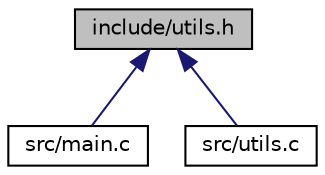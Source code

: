 digraph "include/utils.h"
{
 // LATEX_PDF_SIZE
  edge [fontname="Helvetica",fontsize="10",labelfontname="Helvetica",labelfontsize="10"];
  node [fontname="Helvetica",fontsize="10",shape=record];
  Node1 [label="include/utils.h",height=0.2,width=0.4,color="black", fillcolor="grey75", style="filled", fontcolor="black",tooltip="Déclarations des fonctions utilitaires pour la gestion des GPIO sur Raspberry Pi."];
  Node1 -> Node2 [dir="back",color="midnightblue",fontsize="10",style="solid",fontname="Helvetica"];
  Node2 [label="src/main.c",height=0.2,width=0.4,color="black", fillcolor="white", style="filled",URL="$src_2main_8c.html",tooltip="Système radar utilisant un capteur ultrasonique et des LEDs avec Jetson Nano."];
  Node1 -> Node3 [dir="back",color="midnightblue",fontsize="10",style="solid",fontname="Helvetica"];
  Node3 [label="src/utils.c",height=0.2,width=0.4,color="black", fillcolor="white", style="filled",URL="$utils_8c.html",tooltip="Utilitaires pour la gestion des GPIO sur une plateforme Raspberry Pi."];
}
